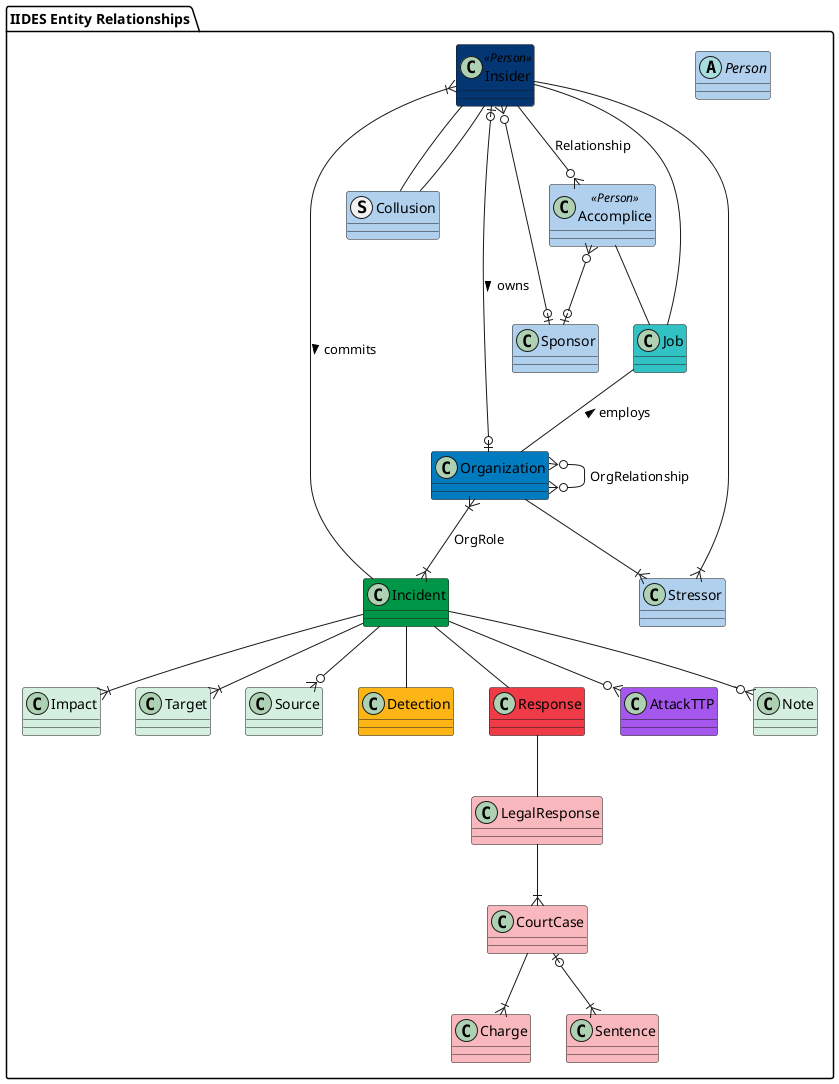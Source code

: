 @startuml IIDES_Entity_Relationships
package "IIDES Entity Relationships" #FFF {

    abstract Person #b0d0ed {}
    class Insider <<Person>> #043673 {}
    class Accomplice <<Person>> #b0d0ed {}
    struct Collusion #b0d0ed {}
    class Organization #007BC0 {}
    class Sponsor #b0d0ed {}
    class Incident #009647 {}
    class Job #33c2C4 {}
    class Impact #D4EFDF {}
    class Target #D4EFDF {}
    class Source #D4EFDF {}
    class Detection #FDB515 {}
    class Response #EF3A47 {}
    class LegalResponse #f9b8bd {}
    class CourtCase #f9b8bd {}
    class Charge #f9b8bd {}
    class Sentence #f9b8bd {}
    class AttackTTP #A456ED {}
    class Stressor #b0d0ed {}
    class Note #D4EFDF {}

    Insider --o{ Accomplice : Relationship
    Incident --|{ Insider : commits <
    Accomplice -- Job
    Job -- Organization : employs <
    Insider -- Job
    Organization }|--|{ Incident : OrgRole
    Organization }o--o{ Organization : OrgRelationship
    Insider }o--o| Sponsor
    Accomplice }o--o| Sponsor
    Insider |o--o| Organization : owns >
    Insider -- Collusion
    Collusion -- Insider
    Incident --|{ Impact
    Incident --|{ Target
    Incident --o{ Source
    Incident --o{ Note
    CourtCase --|{ Charge
    CourtCase |o--|{ Sentence
    Incident -- Detection
    Incident -- Response
    Response -- LegalResponse
    LegalResponse --|{ CourtCase
    Organization --|{ Stressor
    Stressor }|-- Insider
    Incident --o{ AttackTTP
}
@enduml
